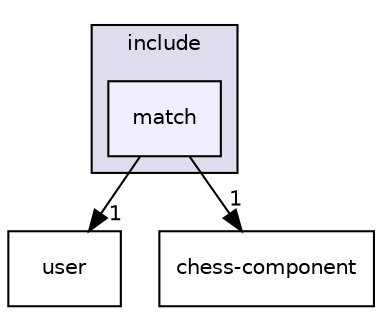digraph "include/match" {
  compound=true
  node [ fontsize="10", fontname="Helvetica"];
  edge [ labelfontsize="10", labelfontname="Helvetica"];
  subgraph clusterdir_d44c64559bbebec7f509842c48db8b23 {
    graph [ bgcolor="#ddddee", pencolor="black", label="include" fontname="Helvetica", fontsize="10", URL="dir_d44c64559bbebec7f509842c48db8b23.html"]
  dir_93c684bcb85cefc0fb17dea8b8740684 [shape=box, label="match", style="filled", fillcolor="#eeeeff", pencolor="black", URL="dir_93c684bcb85cefc0fb17dea8b8740684.html"];
  }
  dir_2da6b4920bffa0d563fb54046b25229a [shape=box label="user" URL="dir_2da6b4920bffa0d563fb54046b25229a.html"];
  dir_98ada1f0f479b5c409743636751a994f [shape=box label="chess-component" URL="dir_98ada1f0f479b5c409743636751a994f.html"];
  dir_93c684bcb85cefc0fb17dea8b8740684->dir_2da6b4920bffa0d563fb54046b25229a [headlabel="1", labeldistance=1.5 headhref="dir_000004_000005.html"];
  dir_93c684bcb85cefc0fb17dea8b8740684->dir_98ada1f0f479b5c409743636751a994f [headlabel="1", labeldistance=1.5 headhref="dir_000004_000002.html"];
}

